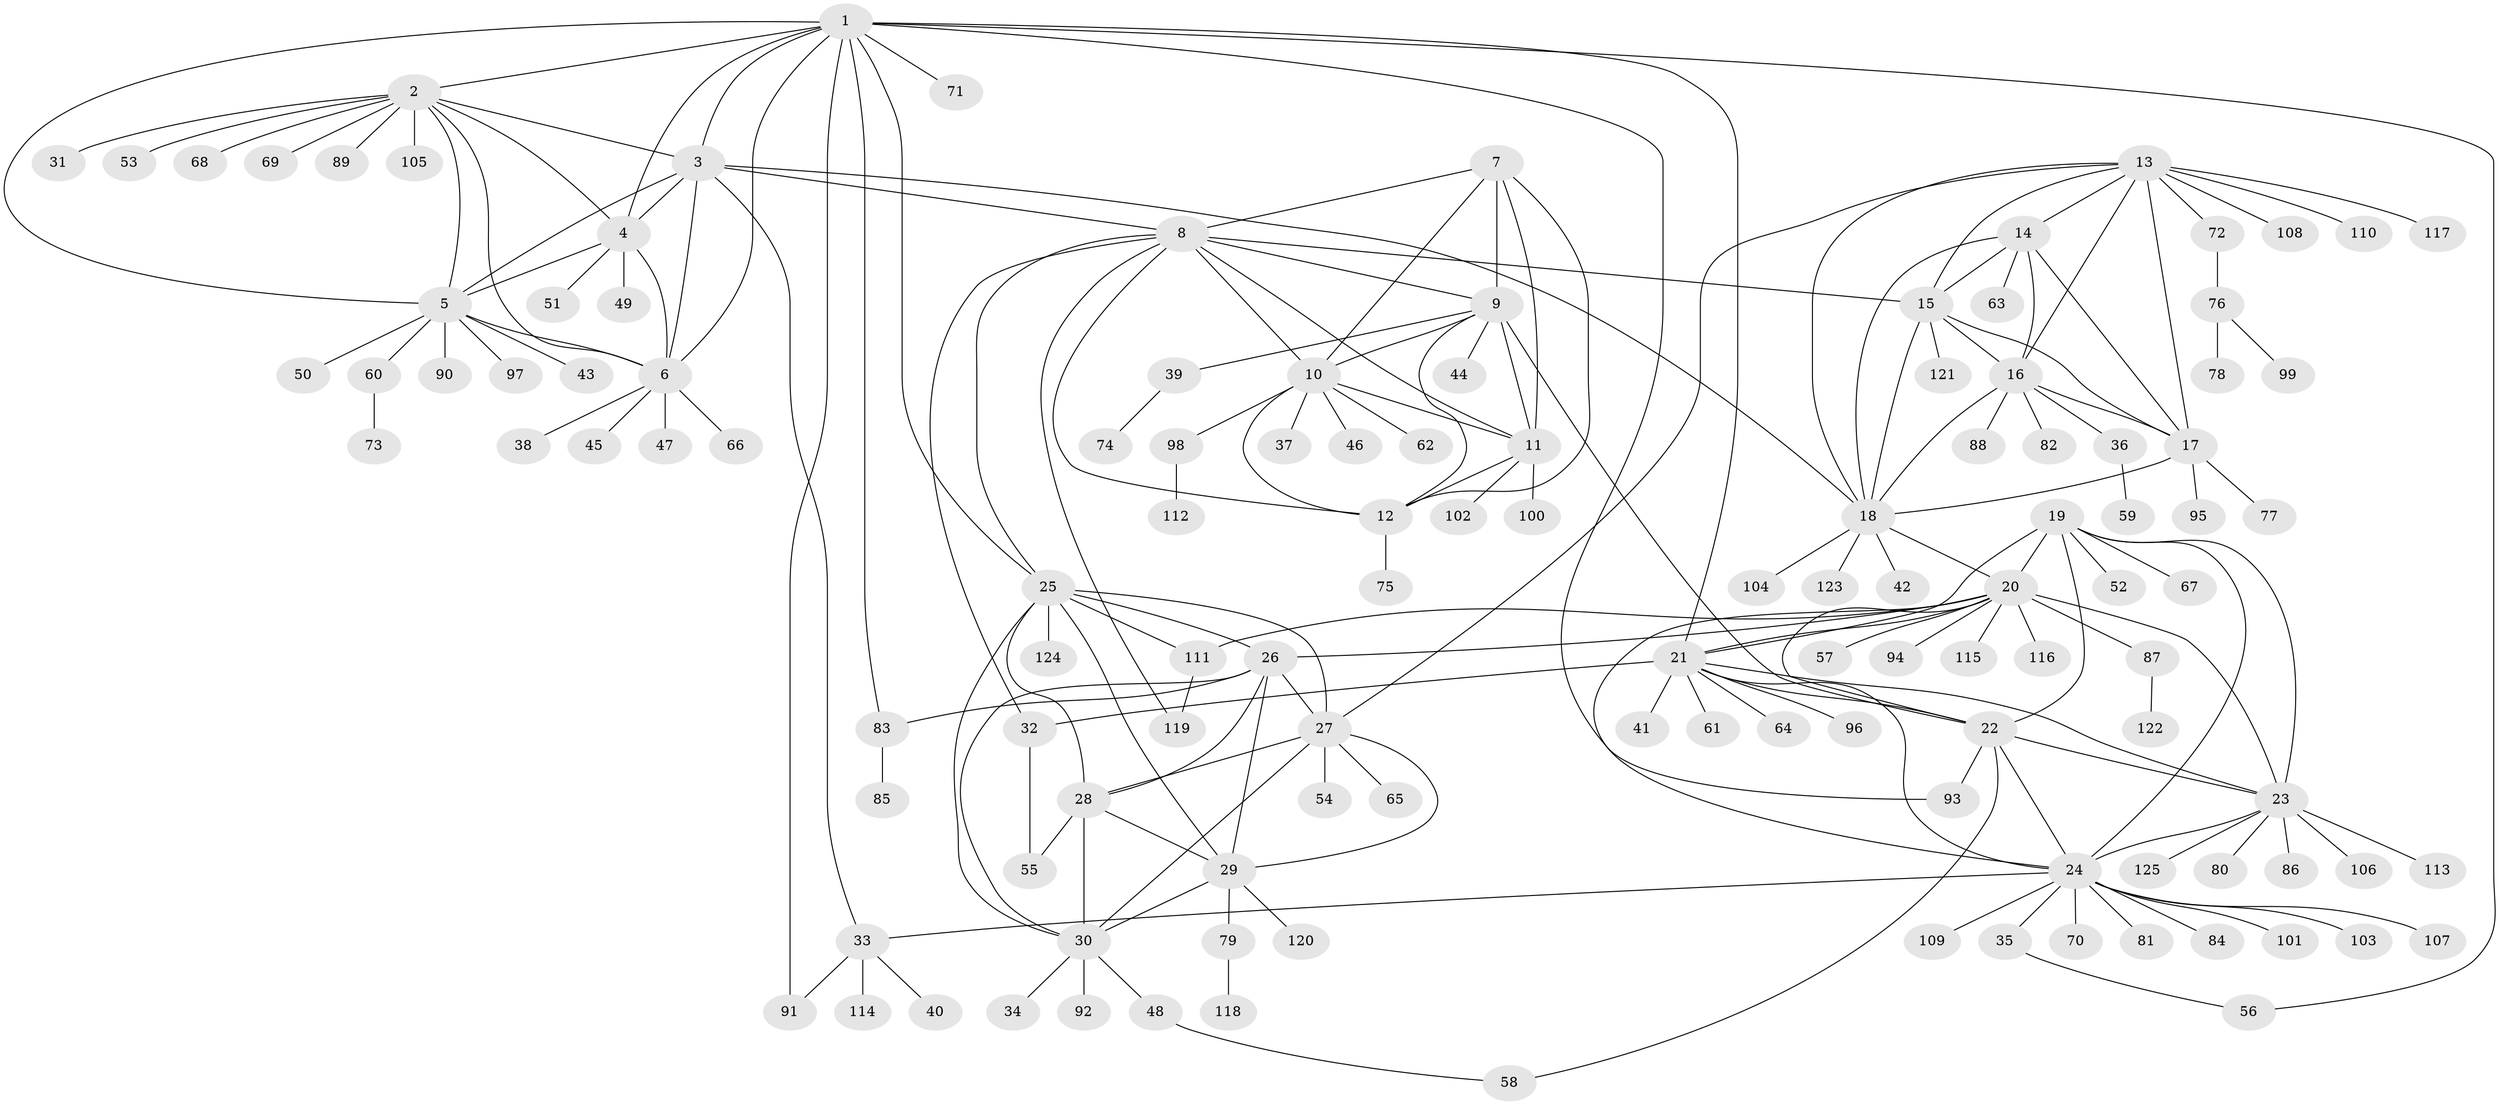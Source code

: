 // coarse degree distribution, {11: 0.010638297872340425, 10: 0.02127659574468085, 8: 0.02127659574468085, 6: 0.0851063829787234, 9: 0.031914893617021274, 12: 0.02127659574468085, 4: 0.031914893617021274, 5: 0.010638297872340425, 7: 0.031914893617021274, 13: 0.010638297872340425, 15: 0.010638297872340425, 1: 0.6276595744680851, 3: 0.010638297872340425, 2: 0.07446808510638298}
// Generated by graph-tools (version 1.1) at 2025/42/03/06/25 10:42:08]
// undirected, 125 vertices, 190 edges
graph export_dot {
graph [start="1"]
  node [color=gray90,style=filled];
  1;
  2;
  3;
  4;
  5;
  6;
  7;
  8;
  9;
  10;
  11;
  12;
  13;
  14;
  15;
  16;
  17;
  18;
  19;
  20;
  21;
  22;
  23;
  24;
  25;
  26;
  27;
  28;
  29;
  30;
  31;
  32;
  33;
  34;
  35;
  36;
  37;
  38;
  39;
  40;
  41;
  42;
  43;
  44;
  45;
  46;
  47;
  48;
  49;
  50;
  51;
  52;
  53;
  54;
  55;
  56;
  57;
  58;
  59;
  60;
  61;
  62;
  63;
  64;
  65;
  66;
  67;
  68;
  69;
  70;
  71;
  72;
  73;
  74;
  75;
  76;
  77;
  78;
  79;
  80;
  81;
  82;
  83;
  84;
  85;
  86;
  87;
  88;
  89;
  90;
  91;
  92;
  93;
  94;
  95;
  96;
  97;
  98;
  99;
  100;
  101;
  102;
  103;
  104;
  105;
  106;
  107;
  108;
  109;
  110;
  111;
  112;
  113;
  114;
  115;
  116;
  117;
  118;
  119;
  120;
  121;
  122;
  123;
  124;
  125;
  1 -- 2;
  1 -- 3;
  1 -- 4;
  1 -- 5;
  1 -- 6;
  1 -- 21;
  1 -- 25;
  1 -- 56;
  1 -- 71;
  1 -- 83;
  1 -- 91;
  1 -- 93;
  2 -- 3;
  2 -- 4;
  2 -- 5;
  2 -- 6;
  2 -- 31;
  2 -- 53;
  2 -- 68;
  2 -- 69;
  2 -- 89;
  2 -- 105;
  3 -- 4;
  3 -- 5;
  3 -- 6;
  3 -- 8;
  3 -- 18;
  3 -- 33;
  4 -- 5;
  4 -- 6;
  4 -- 49;
  4 -- 51;
  5 -- 6;
  5 -- 43;
  5 -- 50;
  5 -- 60;
  5 -- 90;
  5 -- 97;
  6 -- 38;
  6 -- 45;
  6 -- 47;
  6 -- 66;
  7 -- 8;
  7 -- 9;
  7 -- 10;
  7 -- 11;
  7 -- 12;
  8 -- 9;
  8 -- 10;
  8 -- 11;
  8 -- 12;
  8 -- 15;
  8 -- 25;
  8 -- 32;
  8 -- 119;
  9 -- 10;
  9 -- 11;
  9 -- 12;
  9 -- 22;
  9 -- 39;
  9 -- 44;
  10 -- 11;
  10 -- 12;
  10 -- 37;
  10 -- 46;
  10 -- 62;
  10 -- 98;
  11 -- 12;
  11 -- 100;
  11 -- 102;
  12 -- 75;
  13 -- 14;
  13 -- 15;
  13 -- 16;
  13 -- 17;
  13 -- 18;
  13 -- 27;
  13 -- 72;
  13 -- 108;
  13 -- 110;
  13 -- 117;
  14 -- 15;
  14 -- 16;
  14 -- 17;
  14 -- 18;
  14 -- 63;
  15 -- 16;
  15 -- 17;
  15 -- 18;
  15 -- 121;
  16 -- 17;
  16 -- 18;
  16 -- 36;
  16 -- 82;
  16 -- 88;
  17 -- 18;
  17 -- 77;
  17 -- 95;
  18 -- 20;
  18 -- 42;
  18 -- 104;
  18 -- 123;
  19 -- 20;
  19 -- 21;
  19 -- 22;
  19 -- 23;
  19 -- 24;
  19 -- 52;
  19 -- 67;
  20 -- 21;
  20 -- 22;
  20 -- 23;
  20 -- 24;
  20 -- 26;
  20 -- 57;
  20 -- 87;
  20 -- 94;
  20 -- 111;
  20 -- 115;
  20 -- 116;
  21 -- 22;
  21 -- 23;
  21 -- 24;
  21 -- 32;
  21 -- 41;
  21 -- 61;
  21 -- 64;
  21 -- 96;
  22 -- 23;
  22 -- 24;
  22 -- 58;
  22 -- 93;
  23 -- 24;
  23 -- 80;
  23 -- 86;
  23 -- 106;
  23 -- 113;
  23 -- 125;
  24 -- 33;
  24 -- 35;
  24 -- 70;
  24 -- 81;
  24 -- 84;
  24 -- 101;
  24 -- 103;
  24 -- 107;
  24 -- 109;
  25 -- 26;
  25 -- 27;
  25 -- 28;
  25 -- 29;
  25 -- 30;
  25 -- 111;
  25 -- 124;
  26 -- 27;
  26 -- 28;
  26 -- 29;
  26 -- 30;
  26 -- 83;
  27 -- 28;
  27 -- 29;
  27 -- 30;
  27 -- 54;
  27 -- 65;
  28 -- 29;
  28 -- 30;
  28 -- 55;
  29 -- 30;
  29 -- 79;
  29 -- 120;
  30 -- 34;
  30 -- 48;
  30 -- 92;
  32 -- 55;
  33 -- 40;
  33 -- 91;
  33 -- 114;
  35 -- 56;
  36 -- 59;
  39 -- 74;
  48 -- 58;
  60 -- 73;
  72 -- 76;
  76 -- 78;
  76 -- 99;
  79 -- 118;
  83 -- 85;
  87 -- 122;
  98 -- 112;
  111 -- 119;
}
